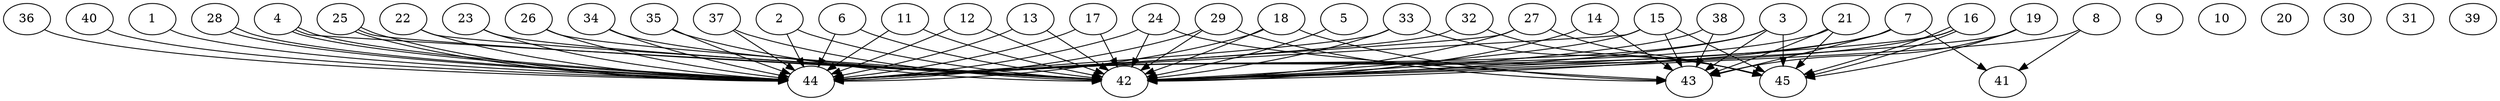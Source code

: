 // DAG automatically generated by daggen at Thu Oct  3 14:07:25 2019
// ./daggen --dot -n 45 --ccr 0.3 --fat 0.9 --regular 0.5 --density 0.9 --mindata 5242880 --maxdata 52428800 
digraph G {
  1 [size="128208213", alpha="0.02", expect_size="38462464"] 
  1 -> 44 [size ="38462464"]
  2 [size="117821440", alpha="0.04", expect_size="35346432"] 
  2 -> 42 [size ="35346432"]
  2 -> 44 [size ="35346432"]
  3 [size="39734613", alpha="0.15", expect_size="11920384"] 
  3 -> 42 [size ="11920384"]
  3 -> 43 [size ="11920384"]
  3 -> 44 [size ="11920384"]
  3 -> 45 [size ="11920384"]
  4 [size="152279040", alpha="0.03", expect_size="45683712"] 
  4 -> 42 [size ="45683712"]
  4 -> 44 [size ="45683712"]
  4 -> 44 [size ="45683712"]
  5 [size="63317333", alpha="0.08", expect_size="18995200"] 
  5 -> 42 [size ="18995200"]
  6 [size="17605973", alpha="0.15", expect_size="5281792"] 
  6 -> 42 [size ="5281792"]
  6 -> 44 [size ="5281792"]
  7 [size="133317973", alpha="0.12", expect_size="39995392"] 
  7 -> 41 [size ="39995392"]
  7 -> 42 [size ="39995392"]
  7 -> 43 [size ="39995392"]
  7 -> 44 [size ="39995392"]
  8 [size="101120000", alpha="0.19", expect_size="30336000"] 
  8 -> 41 [size ="30336000"]
  8 -> 42 [size ="30336000"]
  9 [size="171461973", alpha="0.10", expect_size="51438592"] 
  10 [size="162474667", alpha="0.07", expect_size="48742400"] 
  11 [size="73615360", alpha="0.19", expect_size="22084608"] 
  11 -> 42 [size ="22084608"]
  11 -> 44 [size ="22084608"]
  12 [size="87569067", alpha="0.13", expect_size="26270720"] 
  12 -> 42 [size ="26270720"]
  12 -> 44 [size ="26270720"]
  13 [size="117258240", alpha="0.15", expect_size="35177472"] 
  13 -> 42 [size ="35177472"]
  13 -> 44 [size ="35177472"]
  14 [size="75629227", alpha="0.07", expect_size="22688768"] 
  14 -> 42 [size ="22688768"]
  14 -> 43 [size ="22688768"]
  15 [size="102594560", alpha="0.11", expect_size="30778368"] 
  15 -> 42 [size ="30778368"]
  15 -> 43 [size ="30778368"]
  15 -> 44 [size ="30778368"]
  15 -> 45 [size ="30778368"]
  16 [size="164911787", alpha="0.16", expect_size="49473536"] 
  16 -> 42 [size ="49473536"]
  16 -> 44 [size ="49473536"]
  16 -> 45 [size ="49473536"]
  16 -> 45 [size ="49473536"]
  17 [size="129228800", alpha="0.04", expect_size="38768640"] 
  17 -> 42 [size ="38768640"]
  17 -> 44 [size ="38768640"]
  18 [size="69338453", alpha="0.01", expect_size="20801536"] 
  18 -> 42 [size ="20801536"]
  18 -> 43 [size ="20801536"]
  18 -> 44 [size ="20801536"]
  19 [size="58395307", alpha="0.10", expect_size="17518592"] 
  19 -> 42 [size ="17518592"]
  19 -> 43 [size ="17518592"]
  19 -> 45 [size ="17518592"]
  20 [size="135922347", alpha="0.01", expect_size="40776704"] 
  21 [size="30999893", alpha="0.06", expect_size="9299968"] 
  21 -> 43 [size ="9299968"]
  21 -> 44 [size ="9299968"]
  21 -> 45 [size ="9299968"]
  22 [size="26569387", alpha="0.04", expect_size="7970816"] 
  22 -> 42 [size ="7970816"]
  22 -> 44 [size ="7970816"]
  23 [size="132454400", alpha="0.05", expect_size="39736320"] 
  23 -> 42 [size ="39736320"]
  23 -> 44 [size ="39736320"]
  24 [size="89422507", alpha="0.03", expect_size="26826752"] 
  24 -> 42 [size ="26826752"]
  24 -> 43 [size ="26826752"]
  24 -> 44 [size ="26826752"]
  25 [size="144448853", alpha="0.07", expect_size="43334656"] 
  25 -> 42 [size ="43334656"]
  25 -> 44 [size ="43334656"]
  25 -> 44 [size ="43334656"]
  26 [size="71717547", alpha="0.10", expect_size="21515264"] 
  26 -> 42 [size ="21515264"]
  26 -> 44 [size ="21515264"]
  27 [size="39567360", alpha="0.09", expect_size="11870208"] 
  27 -> 42 [size ="11870208"]
  27 -> 44 [size ="11870208"]
  27 -> 45 [size ="11870208"]
  28 [size="71724373", alpha="0.18", expect_size="21517312"] 
  28 -> 44 [size ="21517312"]
  28 -> 44 [size ="21517312"]
  29 [size="80083627", alpha="0.07", expect_size="24025088"] 
  29 -> 42 [size ="24025088"]
  29 -> 43 [size ="24025088"]
  29 -> 44 [size ="24025088"]
  30 [size="155344213", alpha="0.14", expect_size="46603264"] 
  31 [size="161102507", alpha="0.08", expect_size="48330752"] 
  32 [size="50807467", alpha="0.12", expect_size="15242240"] 
  32 -> 44 [size ="15242240"]
  32 -> 45 [size ="15242240"]
  33 [size="82090667", alpha="0.08", expect_size="24627200"] 
  33 -> 42 [size ="24627200"]
  33 -> 44 [size ="24627200"]
  33 -> 45 [size ="24627200"]
  34 [size="119927467", alpha="0.11", expect_size="35978240"] 
  34 -> 42 [size ="35978240"]
  34 -> 44 [size ="35978240"]
  35 [size="141834240", alpha="0.05", expect_size="42550272"] 
  35 -> 42 [size ="42550272"]
  35 -> 44 [size ="42550272"]
  36 [size="36372480", alpha="0.18", expect_size="10911744"] 
  36 -> 44 [size ="10911744"]
  37 [size="118241280", alpha="0.05", expect_size="35472384"] 
  37 -> 42 [size ="35472384"]
  37 -> 44 [size ="35472384"]
  38 [size="31429973", alpha="0.19", expect_size="9428992"] 
  38 -> 42 [size ="9428992"]
  38 -> 43 [size ="9428992"]
  39 [size="174155093", alpha="0.18", expect_size="52246528"] 
  40 [size="71256747", alpha="0.12", expect_size="21377024"] 
  40 -> 44 [size ="21377024"]
  41 [size="25023147", alpha="0.08", expect_size="7506944"] 
  42 [size="91593387", alpha="0.04", expect_size="27478016"] 
  43 [size="26487467", alpha="0.16", expect_size="7946240"] 
  44 [size="86773760", alpha="0.16", expect_size="26032128"] 
  45 [size="173325653", alpha="0.13", expect_size="51997696"] 
}
